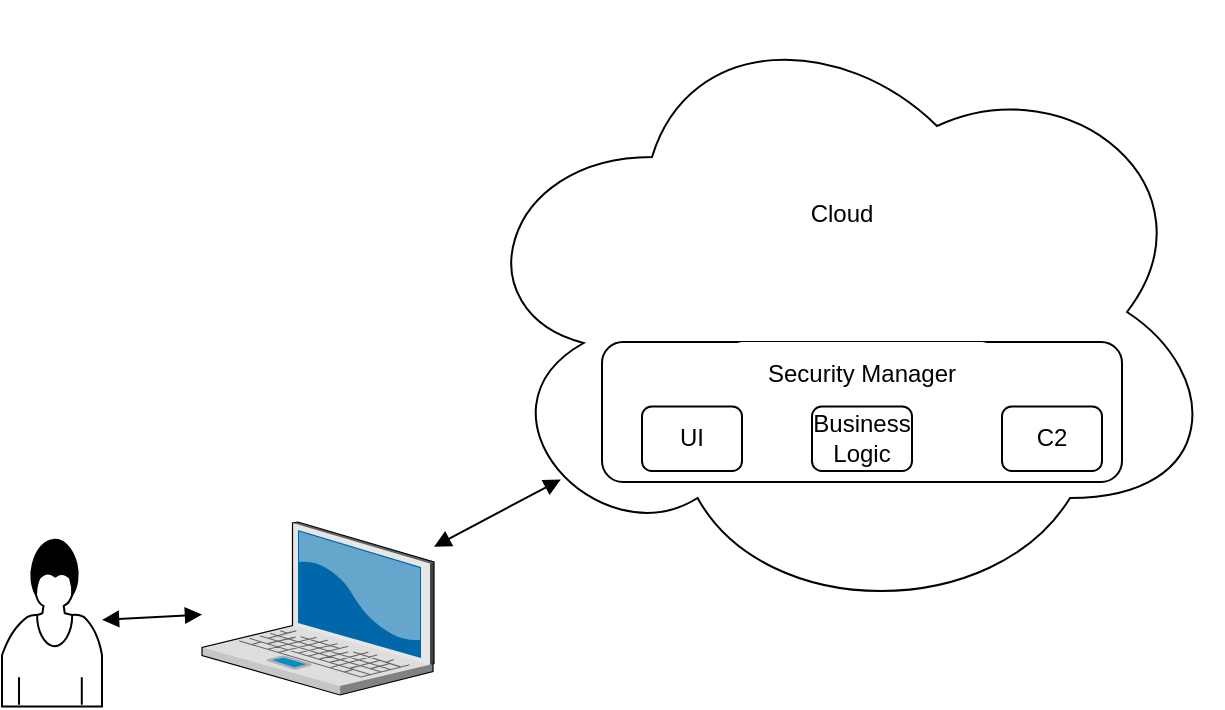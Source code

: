 <mxfile version="13.0.3" type="device"><diagram id="bwoWEBKgKdf85tZQRTjU" name="Page-1"><mxGraphModel dx="946" dy="610" grid="1" gridSize="10" guides="1" tooltips="1" connect="1" arrows="1" fold="1" page="1" pageScale="1" pageWidth="850" pageHeight="1100" math="0" shadow="0"><root><mxCell id="0"/><mxCell id="1" parent="0"/><mxCell id="botsaeEfcGc84jFYSqWR-1" value="" style="shape=mxgraph.bpmn.user_task;html=1;outlineConnect=0;" parent="1" vertex="1"><mxGeometry x="40" y="378.25" width="50" height="84" as="geometry"/></mxCell><mxCell id="botsaeEfcGc84jFYSqWR-3" value="" style="endArrow=block;startArrow=block;endFill=1;startFill=1;html=1;" parent="1" source="botsaeEfcGc84jFYSqWR-1" target="botsaeEfcGc84jFYSqWR-8" edge="1"><mxGeometry width="160" relative="1" as="geometry"><mxPoint x="120" y="324.7" as="sourcePoint"/><mxPoint x="230" y="324.7" as="targetPoint"/></mxGeometry></mxCell><mxCell id="botsaeEfcGc84jFYSqWR-4" value="" style="ellipse;shape=cloud;whiteSpace=wrap;html=1;align=center;" parent="1" vertex="1"><mxGeometry x="270" y="110" width="380" height="310" as="geometry"/></mxCell><mxCell id="botsaeEfcGc84jFYSqWR-8" value="" style="verticalLabelPosition=bottom;aspect=fixed;html=1;verticalAlign=top;strokeColor=none;align=center;outlineConnect=0;shape=mxgraph.citrix.laptop_2;" parent="1" vertex="1"><mxGeometry x="140" y="370" width="116" height="86.5" as="geometry"/></mxCell><mxCell id="botsaeEfcGc84jFYSqWR-9" value="" style="endArrow=block;startArrow=block;endFill=1;startFill=1;html=1;entryX=0.13;entryY=0.77;entryDx=0;entryDy=0;entryPerimeter=0;" parent="1" source="botsaeEfcGc84jFYSqWR-8" target="botsaeEfcGc84jFYSqWR-4" edge="1"><mxGeometry width="160" relative="1" as="geometry"><mxPoint x="366" y="349.25" as="sourcePoint"/><mxPoint x="430" y="349" as="targetPoint"/></mxGeometry></mxCell><mxCell id="x0JH0kf8nnWxQw4SyjIC-1" value="" style="rounded=1;whiteSpace=wrap;html=1;" vertex="1" parent="1"><mxGeometry x="340" y="280" width="260" height="70" as="geometry"/></mxCell><mxCell id="x0JH0kf8nnWxQw4SyjIC-2" value="C2" style="rounded=1;whiteSpace=wrap;html=1;" vertex="1" parent="1"><mxGeometry x="540" y="312.25" width="50" height="32.25" as="geometry"/></mxCell><mxCell id="x0JH0kf8nnWxQw4SyjIC-3" value="UI" style="rounded=1;whiteSpace=wrap;html=1;" vertex="1" parent="1"><mxGeometry x="360" y="312.25" width="50" height="32.25" as="geometry"/></mxCell><mxCell id="x0JH0kf8nnWxQw4SyjIC-4" value="Security Manager" style="rounded=1;whiteSpace=wrap;html=1;strokeColor=none;" vertex="1" parent="1"><mxGeometry x="405" y="280" width="130" height="32.25" as="geometry"/></mxCell><mxCell id="x0JH0kf8nnWxQw4SyjIC-5" value="Cloud" style="rounded=1;whiteSpace=wrap;html=1;strokeColor=none;" vertex="1" parent="1"><mxGeometry x="395" y="200" width="130" height="32.25" as="geometry"/></mxCell><mxCell id="x0JH0kf8nnWxQw4SyjIC-7" value="Business&lt;br&gt;Logic" style="rounded=1;whiteSpace=wrap;html=1;" vertex="1" parent="1"><mxGeometry x="445" y="312.25" width="50" height="32.25" as="geometry"/></mxCell></root></mxGraphModel></diagram></mxfile>